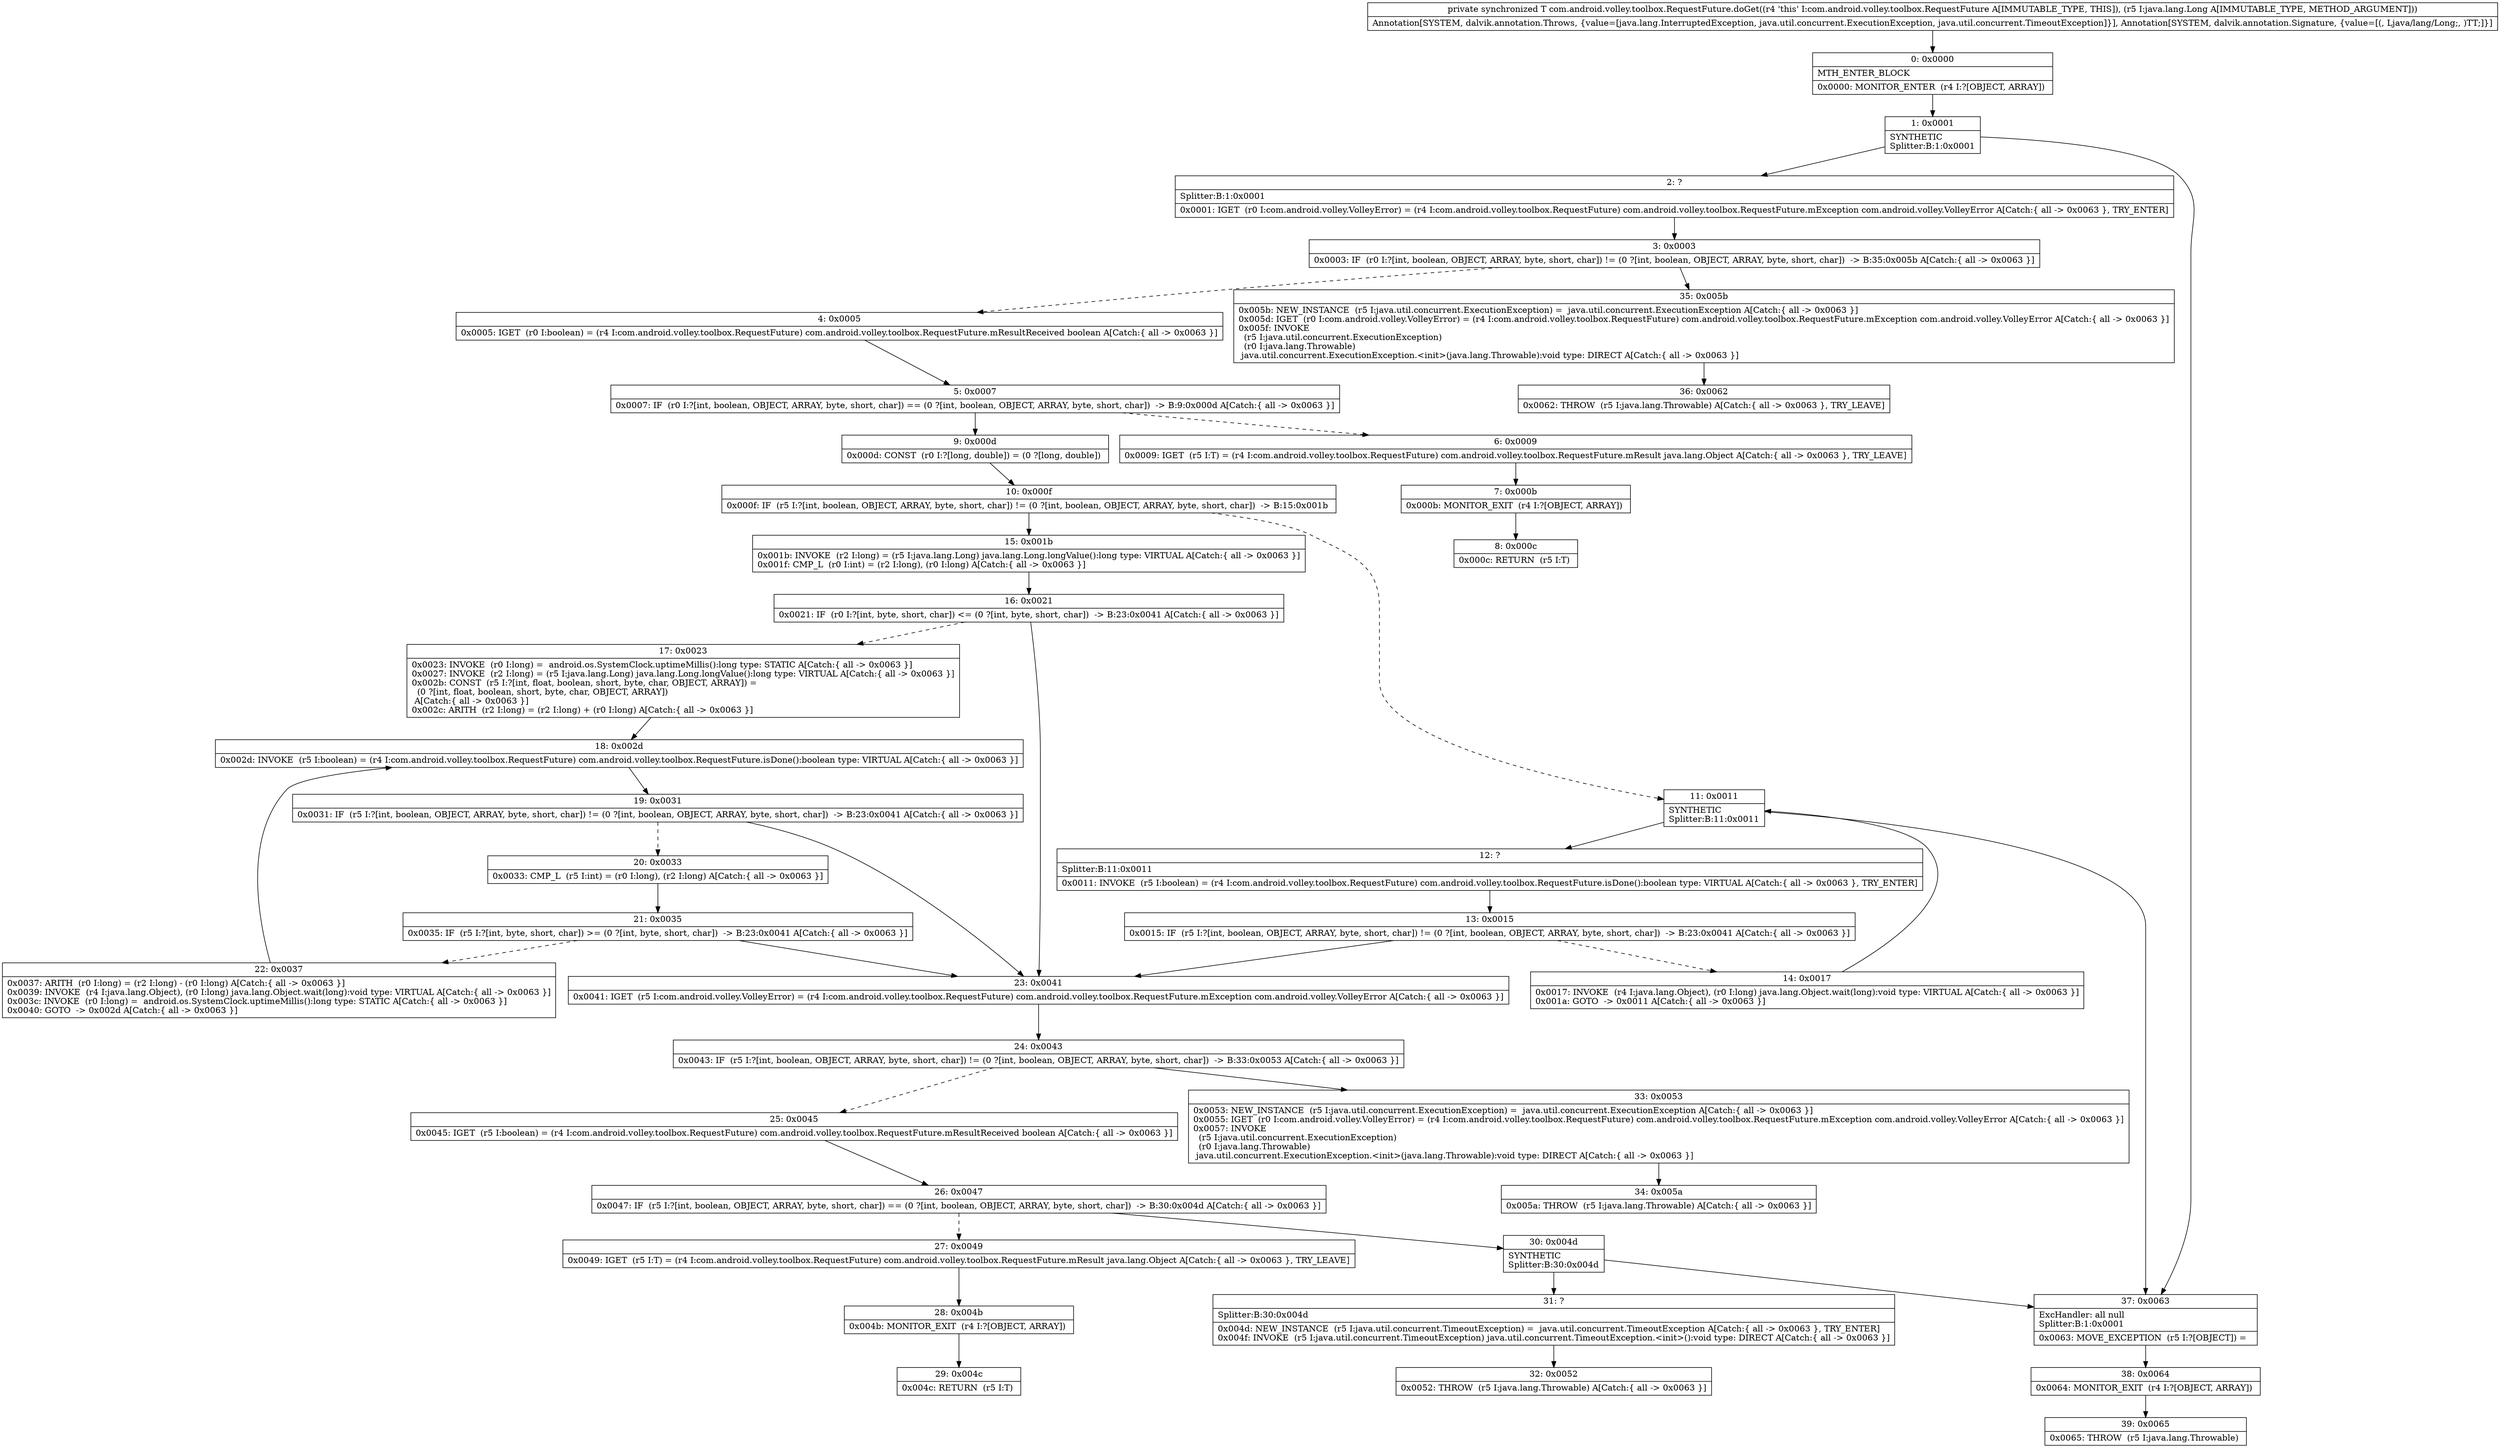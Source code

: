 digraph "CFG forcom.android.volley.toolbox.RequestFuture.doGet(Ljava\/lang\/Long;)Ljava\/lang\/Object;" {
Node_0 [shape=record,label="{0\:\ 0x0000|MTH_ENTER_BLOCK\l|0x0000: MONITOR_ENTER  (r4 I:?[OBJECT, ARRAY]) \l}"];
Node_1 [shape=record,label="{1\:\ 0x0001|SYNTHETIC\lSplitter:B:1:0x0001\l}"];
Node_2 [shape=record,label="{2\:\ ?|Splitter:B:1:0x0001\l|0x0001: IGET  (r0 I:com.android.volley.VolleyError) = (r4 I:com.android.volley.toolbox.RequestFuture) com.android.volley.toolbox.RequestFuture.mException com.android.volley.VolleyError A[Catch:\{ all \-\> 0x0063 \}, TRY_ENTER]\l}"];
Node_3 [shape=record,label="{3\:\ 0x0003|0x0003: IF  (r0 I:?[int, boolean, OBJECT, ARRAY, byte, short, char]) != (0 ?[int, boolean, OBJECT, ARRAY, byte, short, char])  \-\> B:35:0x005b A[Catch:\{ all \-\> 0x0063 \}]\l}"];
Node_4 [shape=record,label="{4\:\ 0x0005|0x0005: IGET  (r0 I:boolean) = (r4 I:com.android.volley.toolbox.RequestFuture) com.android.volley.toolbox.RequestFuture.mResultReceived boolean A[Catch:\{ all \-\> 0x0063 \}]\l}"];
Node_5 [shape=record,label="{5\:\ 0x0007|0x0007: IF  (r0 I:?[int, boolean, OBJECT, ARRAY, byte, short, char]) == (0 ?[int, boolean, OBJECT, ARRAY, byte, short, char])  \-\> B:9:0x000d A[Catch:\{ all \-\> 0x0063 \}]\l}"];
Node_6 [shape=record,label="{6\:\ 0x0009|0x0009: IGET  (r5 I:T) = (r4 I:com.android.volley.toolbox.RequestFuture) com.android.volley.toolbox.RequestFuture.mResult java.lang.Object A[Catch:\{ all \-\> 0x0063 \}, TRY_LEAVE]\l}"];
Node_7 [shape=record,label="{7\:\ 0x000b|0x000b: MONITOR_EXIT  (r4 I:?[OBJECT, ARRAY]) \l}"];
Node_8 [shape=record,label="{8\:\ 0x000c|0x000c: RETURN  (r5 I:T) \l}"];
Node_9 [shape=record,label="{9\:\ 0x000d|0x000d: CONST  (r0 I:?[long, double]) = (0 ?[long, double]) \l}"];
Node_10 [shape=record,label="{10\:\ 0x000f|0x000f: IF  (r5 I:?[int, boolean, OBJECT, ARRAY, byte, short, char]) != (0 ?[int, boolean, OBJECT, ARRAY, byte, short, char])  \-\> B:15:0x001b \l}"];
Node_11 [shape=record,label="{11\:\ 0x0011|SYNTHETIC\lSplitter:B:11:0x0011\l}"];
Node_12 [shape=record,label="{12\:\ ?|Splitter:B:11:0x0011\l|0x0011: INVOKE  (r5 I:boolean) = (r4 I:com.android.volley.toolbox.RequestFuture) com.android.volley.toolbox.RequestFuture.isDone():boolean type: VIRTUAL A[Catch:\{ all \-\> 0x0063 \}, TRY_ENTER]\l}"];
Node_13 [shape=record,label="{13\:\ 0x0015|0x0015: IF  (r5 I:?[int, boolean, OBJECT, ARRAY, byte, short, char]) != (0 ?[int, boolean, OBJECT, ARRAY, byte, short, char])  \-\> B:23:0x0041 A[Catch:\{ all \-\> 0x0063 \}]\l}"];
Node_14 [shape=record,label="{14\:\ 0x0017|0x0017: INVOKE  (r4 I:java.lang.Object), (r0 I:long) java.lang.Object.wait(long):void type: VIRTUAL A[Catch:\{ all \-\> 0x0063 \}]\l0x001a: GOTO  \-\> 0x0011 A[Catch:\{ all \-\> 0x0063 \}]\l}"];
Node_15 [shape=record,label="{15\:\ 0x001b|0x001b: INVOKE  (r2 I:long) = (r5 I:java.lang.Long) java.lang.Long.longValue():long type: VIRTUAL A[Catch:\{ all \-\> 0x0063 \}]\l0x001f: CMP_L  (r0 I:int) = (r2 I:long), (r0 I:long) A[Catch:\{ all \-\> 0x0063 \}]\l}"];
Node_16 [shape=record,label="{16\:\ 0x0021|0x0021: IF  (r0 I:?[int, byte, short, char]) \<= (0 ?[int, byte, short, char])  \-\> B:23:0x0041 A[Catch:\{ all \-\> 0x0063 \}]\l}"];
Node_17 [shape=record,label="{17\:\ 0x0023|0x0023: INVOKE  (r0 I:long) =  android.os.SystemClock.uptimeMillis():long type: STATIC A[Catch:\{ all \-\> 0x0063 \}]\l0x0027: INVOKE  (r2 I:long) = (r5 I:java.lang.Long) java.lang.Long.longValue():long type: VIRTUAL A[Catch:\{ all \-\> 0x0063 \}]\l0x002b: CONST  (r5 I:?[int, float, boolean, short, byte, char, OBJECT, ARRAY]) = \l  (0 ?[int, float, boolean, short, byte, char, OBJECT, ARRAY])\l A[Catch:\{ all \-\> 0x0063 \}]\l0x002c: ARITH  (r2 I:long) = (r2 I:long) + (r0 I:long) A[Catch:\{ all \-\> 0x0063 \}]\l}"];
Node_18 [shape=record,label="{18\:\ 0x002d|0x002d: INVOKE  (r5 I:boolean) = (r4 I:com.android.volley.toolbox.RequestFuture) com.android.volley.toolbox.RequestFuture.isDone():boolean type: VIRTUAL A[Catch:\{ all \-\> 0x0063 \}]\l}"];
Node_19 [shape=record,label="{19\:\ 0x0031|0x0031: IF  (r5 I:?[int, boolean, OBJECT, ARRAY, byte, short, char]) != (0 ?[int, boolean, OBJECT, ARRAY, byte, short, char])  \-\> B:23:0x0041 A[Catch:\{ all \-\> 0x0063 \}]\l}"];
Node_20 [shape=record,label="{20\:\ 0x0033|0x0033: CMP_L  (r5 I:int) = (r0 I:long), (r2 I:long) A[Catch:\{ all \-\> 0x0063 \}]\l}"];
Node_21 [shape=record,label="{21\:\ 0x0035|0x0035: IF  (r5 I:?[int, byte, short, char]) \>= (0 ?[int, byte, short, char])  \-\> B:23:0x0041 A[Catch:\{ all \-\> 0x0063 \}]\l}"];
Node_22 [shape=record,label="{22\:\ 0x0037|0x0037: ARITH  (r0 I:long) = (r2 I:long) \- (r0 I:long) A[Catch:\{ all \-\> 0x0063 \}]\l0x0039: INVOKE  (r4 I:java.lang.Object), (r0 I:long) java.lang.Object.wait(long):void type: VIRTUAL A[Catch:\{ all \-\> 0x0063 \}]\l0x003c: INVOKE  (r0 I:long) =  android.os.SystemClock.uptimeMillis():long type: STATIC A[Catch:\{ all \-\> 0x0063 \}]\l0x0040: GOTO  \-\> 0x002d A[Catch:\{ all \-\> 0x0063 \}]\l}"];
Node_23 [shape=record,label="{23\:\ 0x0041|0x0041: IGET  (r5 I:com.android.volley.VolleyError) = (r4 I:com.android.volley.toolbox.RequestFuture) com.android.volley.toolbox.RequestFuture.mException com.android.volley.VolleyError A[Catch:\{ all \-\> 0x0063 \}]\l}"];
Node_24 [shape=record,label="{24\:\ 0x0043|0x0043: IF  (r5 I:?[int, boolean, OBJECT, ARRAY, byte, short, char]) != (0 ?[int, boolean, OBJECT, ARRAY, byte, short, char])  \-\> B:33:0x0053 A[Catch:\{ all \-\> 0x0063 \}]\l}"];
Node_25 [shape=record,label="{25\:\ 0x0045|0x0045: IGET  (r5 I:boolean) = (r4 I:com.android.volley.toolbox.RequestFuture) com.android.volley.toolbox.RequestFuture.mResultReceived boolean A[Catch:\{ all \-\> 0x0063 \}]\l}"];
Node_26 [shape=record,label="{26\:\ 0x0047|0x0047: IF  (r5 I:?[int, boolean, OBJECT, ARRAY, byte, short, char]) == (0 ?[int, boolean, OBJECT, ARRAY, byte, short, char])  \-\> B:30:0x004d A[Catch:\{ all \-\> 0x0063 \}]\l}"];
Node_27 [shape=record,label="{27\:\ 0x0049|0x0049: IGET  (r5 I:T) = (r4 I:com.android.volley.toolbox.RequestFuture) com.android.volley.toolbox.RequestFuture.mResult java.lang.Object A[Catch:\{ all \-\> 0x0063 \}, TRY_LEAVE]\l}"];
Node_28 [shape=record,label="{28\:\ 0x004b|0x004b: MONITOR_EXIT  (r4 I:?[OBJECT, ARRAY]) \l}"];
Node_29 [shape=record,label="{29\:\ 0x004c|0x004c: RETURN  (r5 I:T) \l}"];
Node_30 [shape=record,label="{30\:\ 0x004d|SYNTHETIC\lSplitter:B:30:0x004d\l}"];
Node_31 [shape=record,label="{31\:\ ?|Splitter:B:30:0x004d\l|0x004d: NEW_INSTANCE  (r5 I:java.util.concurrent.TimeoutException) =  java.util.concurrent.TimeoutException A[Catch:\{ all \-\> 0x0063 \}, TRY_ENTER]\l0x004f: INVOKE  (r5 I:java.util.concurrent.TimeoutException) java.util.concurrent.TimeoutException.\<init\>():void type: DIRECT A[Catch:\{ all \-\> 0x0063 \}]\l}"];
Node_32 [shape=record,label="{32\:\ 0x0052|0x0052: THROW  (r5 I:java.lang.Throwable) A[Catch:\{ all \-\> 0x0063 \}]\l}"];
Node_33 [shape=record,label="{33\:\ 0x0053|0x0053: NEW_INSTANCE  (r5 I:java.util.concurrent.ExecutionException) =  java.util.concurrent.ExecutionException A[Catch:\{ all \-\> 0x0063 \}]\l0x0055: IGET  (r0 I:com.android.volley.VolleyError) = (r4 I:com.android.volley.toolbox.RequestFuture) com.android.volley.toolbox.RequestFuture.mException com.android.volley.VolleyError A[Catch:\{ all \-\> 0x0063 \}]\l0x0057: INVOKE  \l  (r5 I:java.util.concurrent.ExecutionException)\l  (r0 I:java.lang.Throwable)\l java.util.concurrent.ExecutionException.\<init\>(java.lang.Throwable):void type: DIRECT A[Catch:\{ all \-\> 0x0063 \}]\l}"];
Node_34 [shape=record,label="{34\:\ 0x005a|0x005a: THROW  (r5 I:java.lang.Throwable) A[Catch:\{ all \-\> 0x0063 \}]\l}"];
Node_35 [shape=record,label="{35\:\ 0x005b|0x005b: NEW_INSTANCE  (r5 I:java.util.concurrent.ExecutionException) =  java.util.concurrent.ExecutionException A[Catch:\{ all \-\> 0x0063 \}]\l0x005d: IGET  (r0 I:com.android.volley.VolleyError) = (r4 I:com.android.volley.toolbox.RequestFuture) com.android.volley.toolbox.RequestFuture.mException com.android.volley.VolleyError A[Catch:\{ all \-\> 0x0063 \}]\l0x005f: INVOKE  \l  (r5 I:java.util.concurrent.ExecutionException)\l  (r0 I:java.lang.Throwable)\l java.util.concurrent.ExecutionException.\<init\>(java.lang.Throwable):void type: DIRECT A[Catch:\{ all \-\> 0x0063 \}]\l}"];
Node_36 [shape=record,label="{36\:\ 0x0062|0x0062: THROW  (r5 I:java.lang.Throwable) A[Catch:\{ all \-\> 0x0063 \}, TRY_LEAVE]\l}"];
Node_37 [shape=record,label="{37\:\ 0x0063|ExcHandler: all null\lSplitter:B:1:0x0001\l|0x0063: MOVE_EXCEPTION  (r5 I:?[OBJECT]) =  \l}"];
Node_38 [shape=record,label="{38\:\ 0x0064|0x0064: MONITOR_EXIT  (r4 I:?[OBJECT, ARRAY]) \l}"];
Node_39 [shape=record,label="{39\:\ 0x0065|0x0065: THROW  (r5 I:java.lang.Throwable) \l}"];
MethodNode[shape=record,label="{private synchronized T com.android.volley.toolbox.RequestFuture.doGet((r4 'this' I:com.android.volley.toolbox.RequestFuture A[IMMUTABLE_TYPE, THIS]), (r5 I:java.lang.Long A[IMMUTABLE_TYPE, METHOD_ARGUMENT]))  | Annotation[SYSTEM, dalvik.annotation.Throws, \{value=[java.lang.InterruptedException, java.util.concurrent.ExecutionException, java.util.concurrent.TimeoutException]\}], Annotation[SYSTEM, dalvik.annotation.Signature, \{value=[(, Ljava\/lang\/Long;, )TT;]\}]\l}"];
MethodNode -> Node_0;
Node_0 -> Node_1;
Node_1 -> Node_2;
Node_1 -> Node_37;
Node_2 -> Node_3;
Node_3 -> Node_4[style=dashed];
Node_3 -> Node_35;
Node_4 -> Node_5;
Node_5 -> Node_6[style=dashed];
Node_5 -> Node_9;
Node_6 -> Node_7;
Node_7 -> Node_8;
Node_9 -> Node_10;
Node_10 -> Node_11[style=dashed];
Node_10 -> Node_15;
Node_11 -> Node_12;
Node_11 -> Node_37;
Node_12 -> Node_13;
Node_13 -> Node_14[style=dashed];
Node_13 -> Node_23;
Node_14 -> Node_11;
Node_15 -> Node_16;
Node_16 -> Node_17[style=dashed];
Node_16 -> Node_23;
Node_17 -> Node_18;
Node_18 -> Node_19;
Node_19 -> Node_20[style=dashed];
Node_19 -> Node_23;
Node_20 -> Node_21;
Node_21 -> Node_22[style=dashed];
Node_21 -> Node_23;
Node_22 -> Node_18;
Node_23 -> Node_24;
Node_24 -> Node_25[style=dashed];
Node_24 -> Node_33;
Node_25 -> Node_26;
Node_26 -> Node_27[style=dashed];
Node_26 -> Node_30;
Node_27 -> Node_28;
Node_28 -> Node_29;
Node_30 -> Node_31;
Node_30 -> Node_37;
Node_31 -> Node_32;
Node_33 -> Node_34;
Node_35 -> Node_36;
Node_37 -> Node_38;
Node_38 -> Node_39;
}

